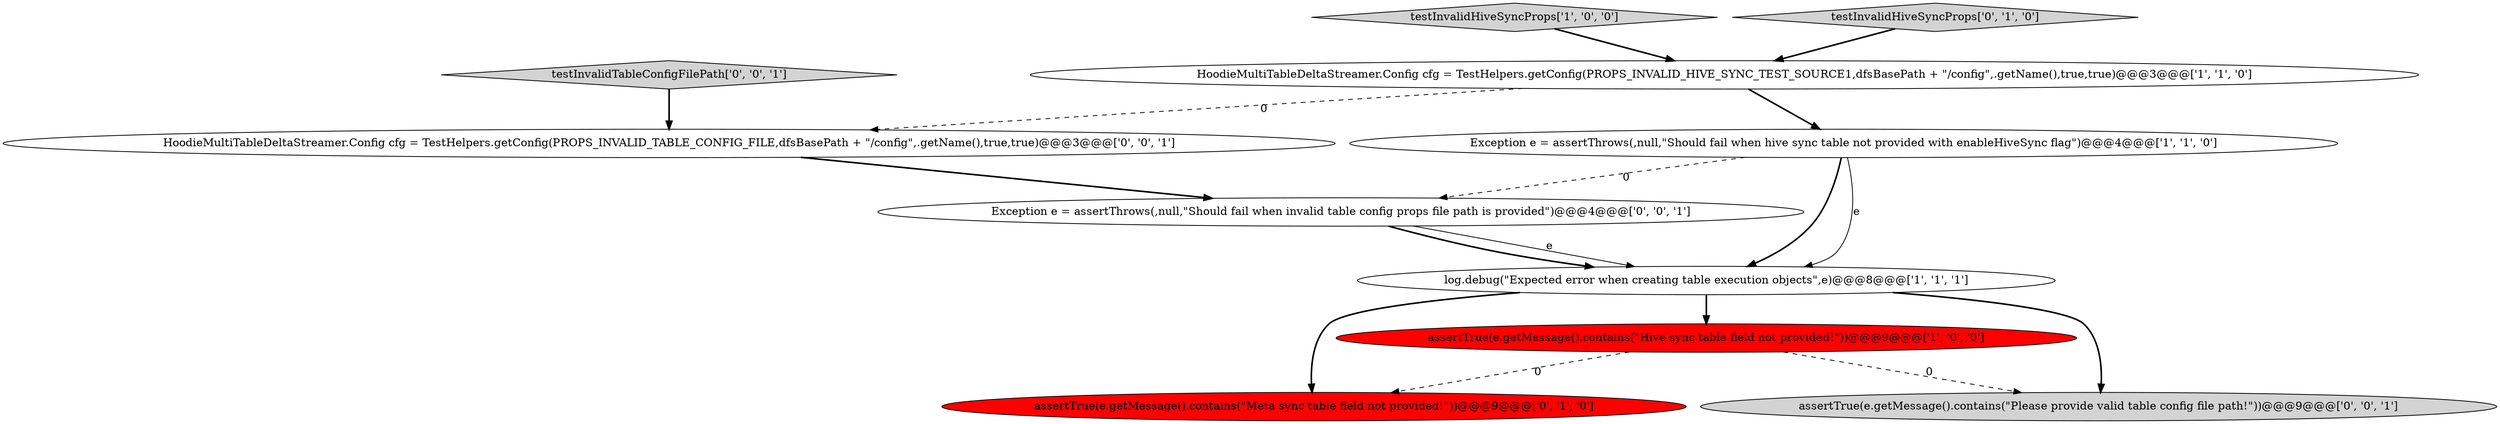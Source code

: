 digraph {
8 [style = filled, label = "Exception e = assertThrows(,null,\"Should fail when invalid table config props file path is provided\")@@@4@@@['0', '0', '1']", fillcolor = white, shape = ellipse image = "AAA0AAABBB3BBB"];
7 [style = filled, label = "HoodieMultiTableDeltaStreamer.Config cfg = TestHelpers.getConfig(PROPS_INVALID_TABLE_CONFIG_FILE,dfsBasePath + \"/config\",.getName(),true,true)@@@3@@@['0', '0', '1']", fillcolor = white, shape = ellipse image = "AAA0AAABBB3BBB"];
1 [style = filled, label = "testInvalidHiveSyncProps['1', '0', '0']", fillcolor = lightgray, shape = diamond image = "AAA0AAABBB1BBB"];
2 [style = filled, label = "HoodieMultiTableDeltaStreamer.Config cfg = TestHelpers.getConfig(PROPS_INVALID_HIVE_SYNC_TEST_SOURCE1,dfsBasePath + \"/config\",.getName(),true,true)@@@3@@@['1', '1', '0']", fillcolor = white, shape = ellipse image = "AAA0AAABBB1BBB"];
10 [style = filled, label = "testInvalidTableConfigFilePath['0', '0', '1']", fillcolor = lightgray, shape = diamond image = "AAA0AAABBB3BBB"];
4 [style = filled, label = "log.debug(\"Expected error when creating table execution objects\",e)@@@8@@@['1', '1', '1']", fillcolor = white, shape = ellipse image = "AAA0AAABBB1BBB"];
6 [style = filled, label = "assertTrue(e.getMessage().contains(\"Meta sync table field not provided!\"))@@@9@@@['0', '1', '0']", fillcolor = red, shape = ellipse image = "AAA1AAABBB2BBB"];
9 [style = filled, label = "assertTrue(e.getMessage().contains(\"Please provide valid table config file path!\"))@@@9@@@['0', '0', '1']", fillcolor = lightgray, shape = ellipse image = "AAA0AAABBB3BBB"];
3 [style = filled, label = "Exception e = assertThrows(,null,\"Should fail when hive sync table not provided with enableHiveSync flag\")@@@4@@@['1', '1', '0']", fillcolor = white, shape = ellipse image = "AAA0AAABBB1BBB"];
5 [style = filled, label = "testInvalidHiveSyncProps['0', '1', '0']", fillcolor = lightgray, shape = diamond image = "AAA0AAABBB2BBB"];
0 [style = filled, label = "assertTrue(e.getMessage().contains(\"Hive sync table field not provided!\"))@@@9@@@['1', '0', '0']", fillcolor = red, shape = ellipse image = "AAA1AAABBB1BBB"];
8->4 [style = solid, label="e"];
4->9 [style = bold, label=""];
3->8 [style = dashed, label="0"];
5->2 [style = bold, label=""];
1->2 [style = bold, label=""];
3->4 [style = solid, label="e"];
8->4 [style = bold, label=""];
0->9 [style = dashed, label="0"];
2->7 [style = dashed, label="0"];
7->8 [style = bold, label=""];
4->6 [style = bold, label=""];
3->4 [style = bold, label=""];
10->7 [style = bold, label=""];
2->3 [style = bold, label=""];
4->0 [style = bold, label=""];
0->6 [style = dashed, label="0"];
}
